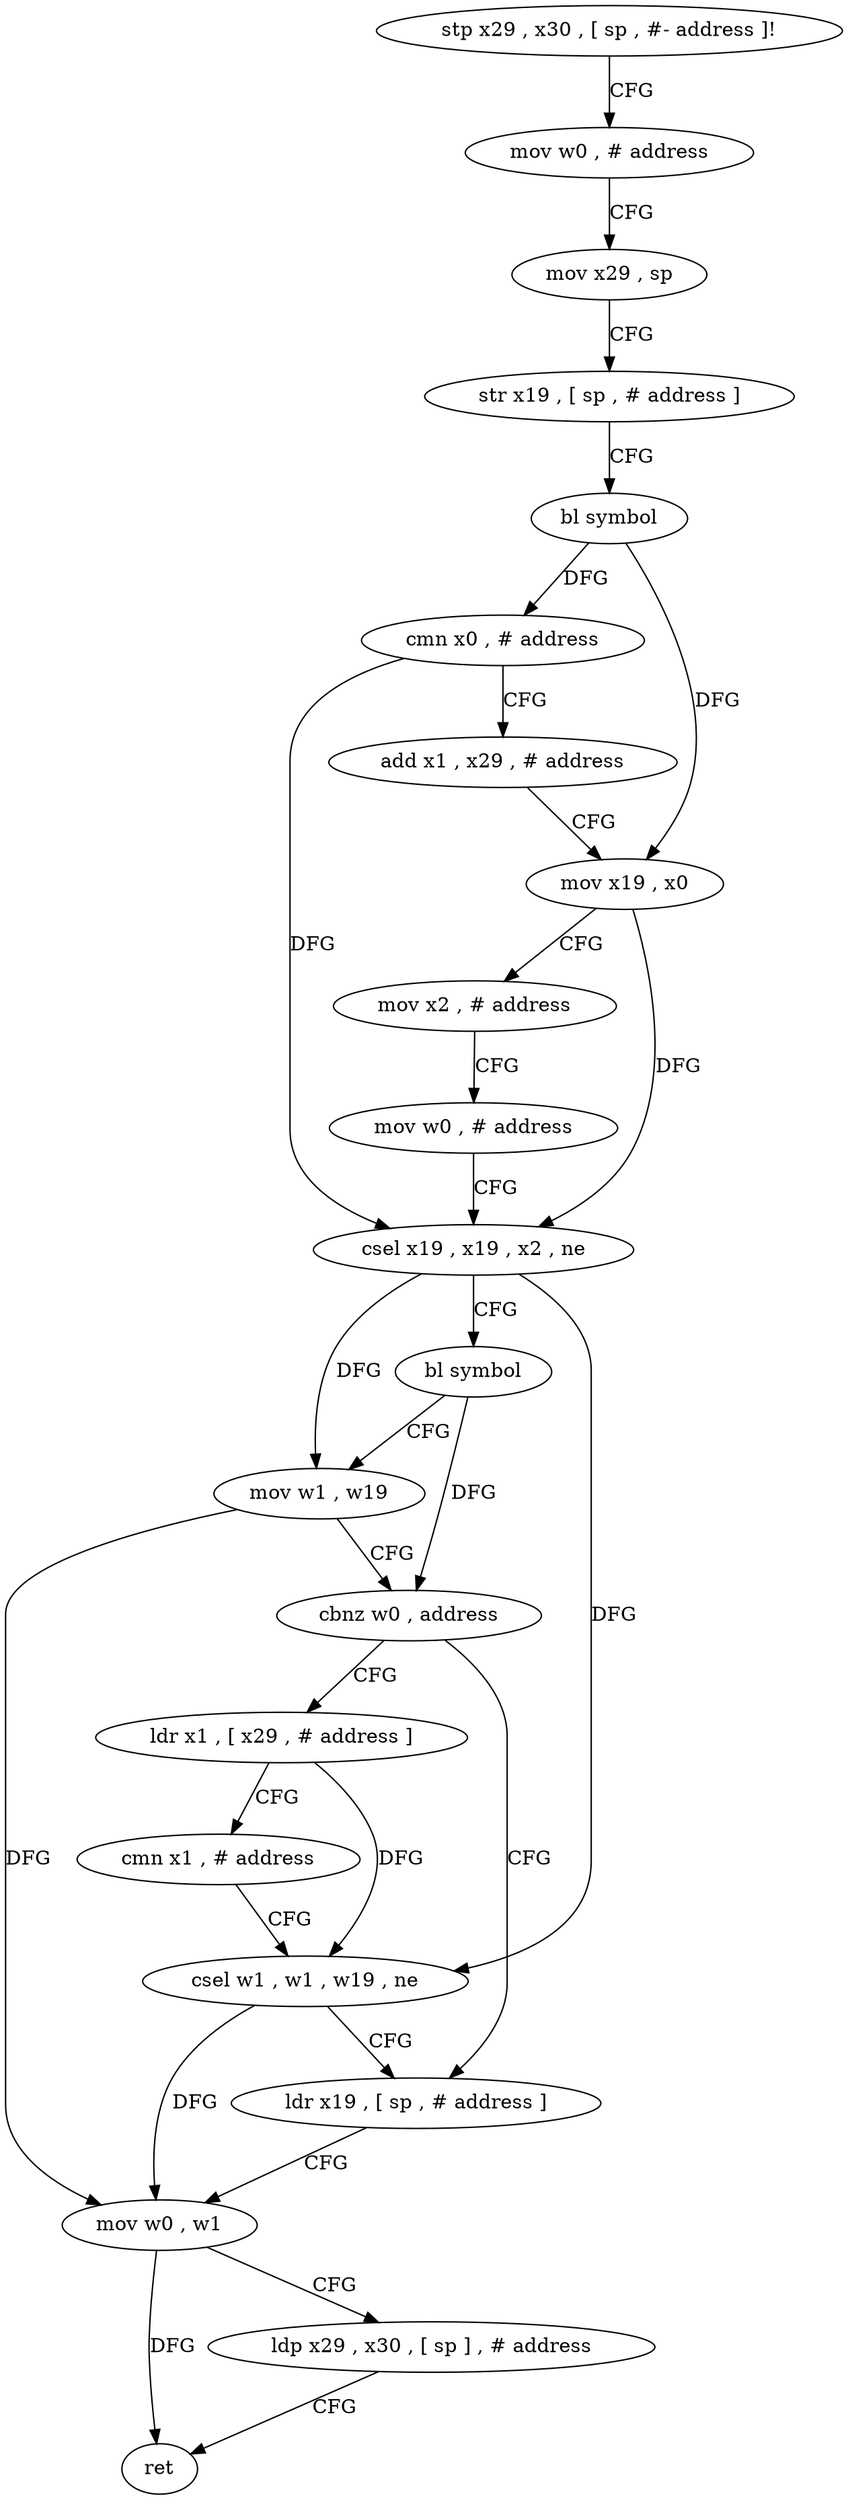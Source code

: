 digraph "func" {
"4264624" [label = "stp x29 , x30 , [ sp , #- address ]!" ]
"4264628" [label = "mov w0 , # address" ]
"4264632" [label = "mov x29 , sp" ]
"4264636" [label = "str x19 , [ sp , # address ]" ]
"4264640" [label = "bl symbol" ]
"4264644" [label = "cmn x0 , # address" ]
"4264648" [label = "add x1 , x29 , # address" ]
"4264652" [label = "mov x19 , x0" ]
"4264656" [label = "mov x2 , # address" ]
"4264660" [label = "mov w0 , # address" ]
"4264664" [label = "csel x19 , x19 , x2 , ne" ]
"4264668" [label = "bl symbol" ]
"4264672" [label = "mov w1 , w19" ]
"4264676" [label = "cbnz w0 , address" ]
"4264692" [label = "ldr x19 , [ sp , # address ]" ]
"4264680" [label = "ldr x1 , [ x29 , # address ]" ]
"4264696" [label = "mov w0 , w1" ]
"4264700" [label = "ldp x29 , x30 , [ sp ] , # address" ]
"4264704" [label = "ret" ]
"4264684" [label = "cmn x1 , # address" ]
"4264688" [label = "csel w1 , w1 , w19 , ne" ]
"4264624" -> "4264628" [ label = "CFG" ]
"4264628" -> "4264632" [ label = "CFG" ]
"4264632" -> "4264636" [ label = "CFG" ]
"4264636" -> "4264640" [ label = "CFG" ]
"4264640" -> "4264644" [ label = "DFG" ]
"4264640" -> "4264652" [ label = "DFG" ]
"4264644" -> "4264648" [ label = "CFG" ]
"4264644" -> "4264664" [ label = "DFG" ]
"4264648" -> "4264652" [ label = "CFG" ]
"4264652" -> "4264656" [ label = "CFG" ]
"4264652" -> "4264664" [ label = "DFG" ]
"4264656" -> "4264660" [ label = "CFG" ]
"4264660" -> "4264664" [ label = "CFG" ]
"4264664" -> "4264668" [ label = "CFG" ]
"4264664" -> "4264672" [ label = "DFG" ]
"4264664" -> "4264688" [ label = "DFG" ]
"4264668" -> "4264672" [ label = "CFG" ]
"4264668" -> "4264676" [ label = "DFG" ]
"4264672" -> "4264676" [ label = "CFG" ]
"4264672" -> "4264696" [ label = "DFG" ]
"4264676" -> "4264692" [ label = "CFG" ]
"4264676" -> "4264680" [ label = "CFG" ]
"4264692" -> "4264696" [ label = "CFG" ]
"4264680" -> "4264684" [ label = "CFG" ]
"4264680" -> "4264688" [ label = "DFG" ]
"4264696" -> "4264700" [ label = "CFG" ]
"4264696" -> "4264704" [ label = "DFG" ]
"4264700" -> "4264704" [ label = "CFG" ]
"4264684" -> "4264688" [ label = "CFG" ]
"4264688" -> "4264692" [ label = "CFG" ]
"4264688" -> "4264696" [ label = "DFG" ]
}
